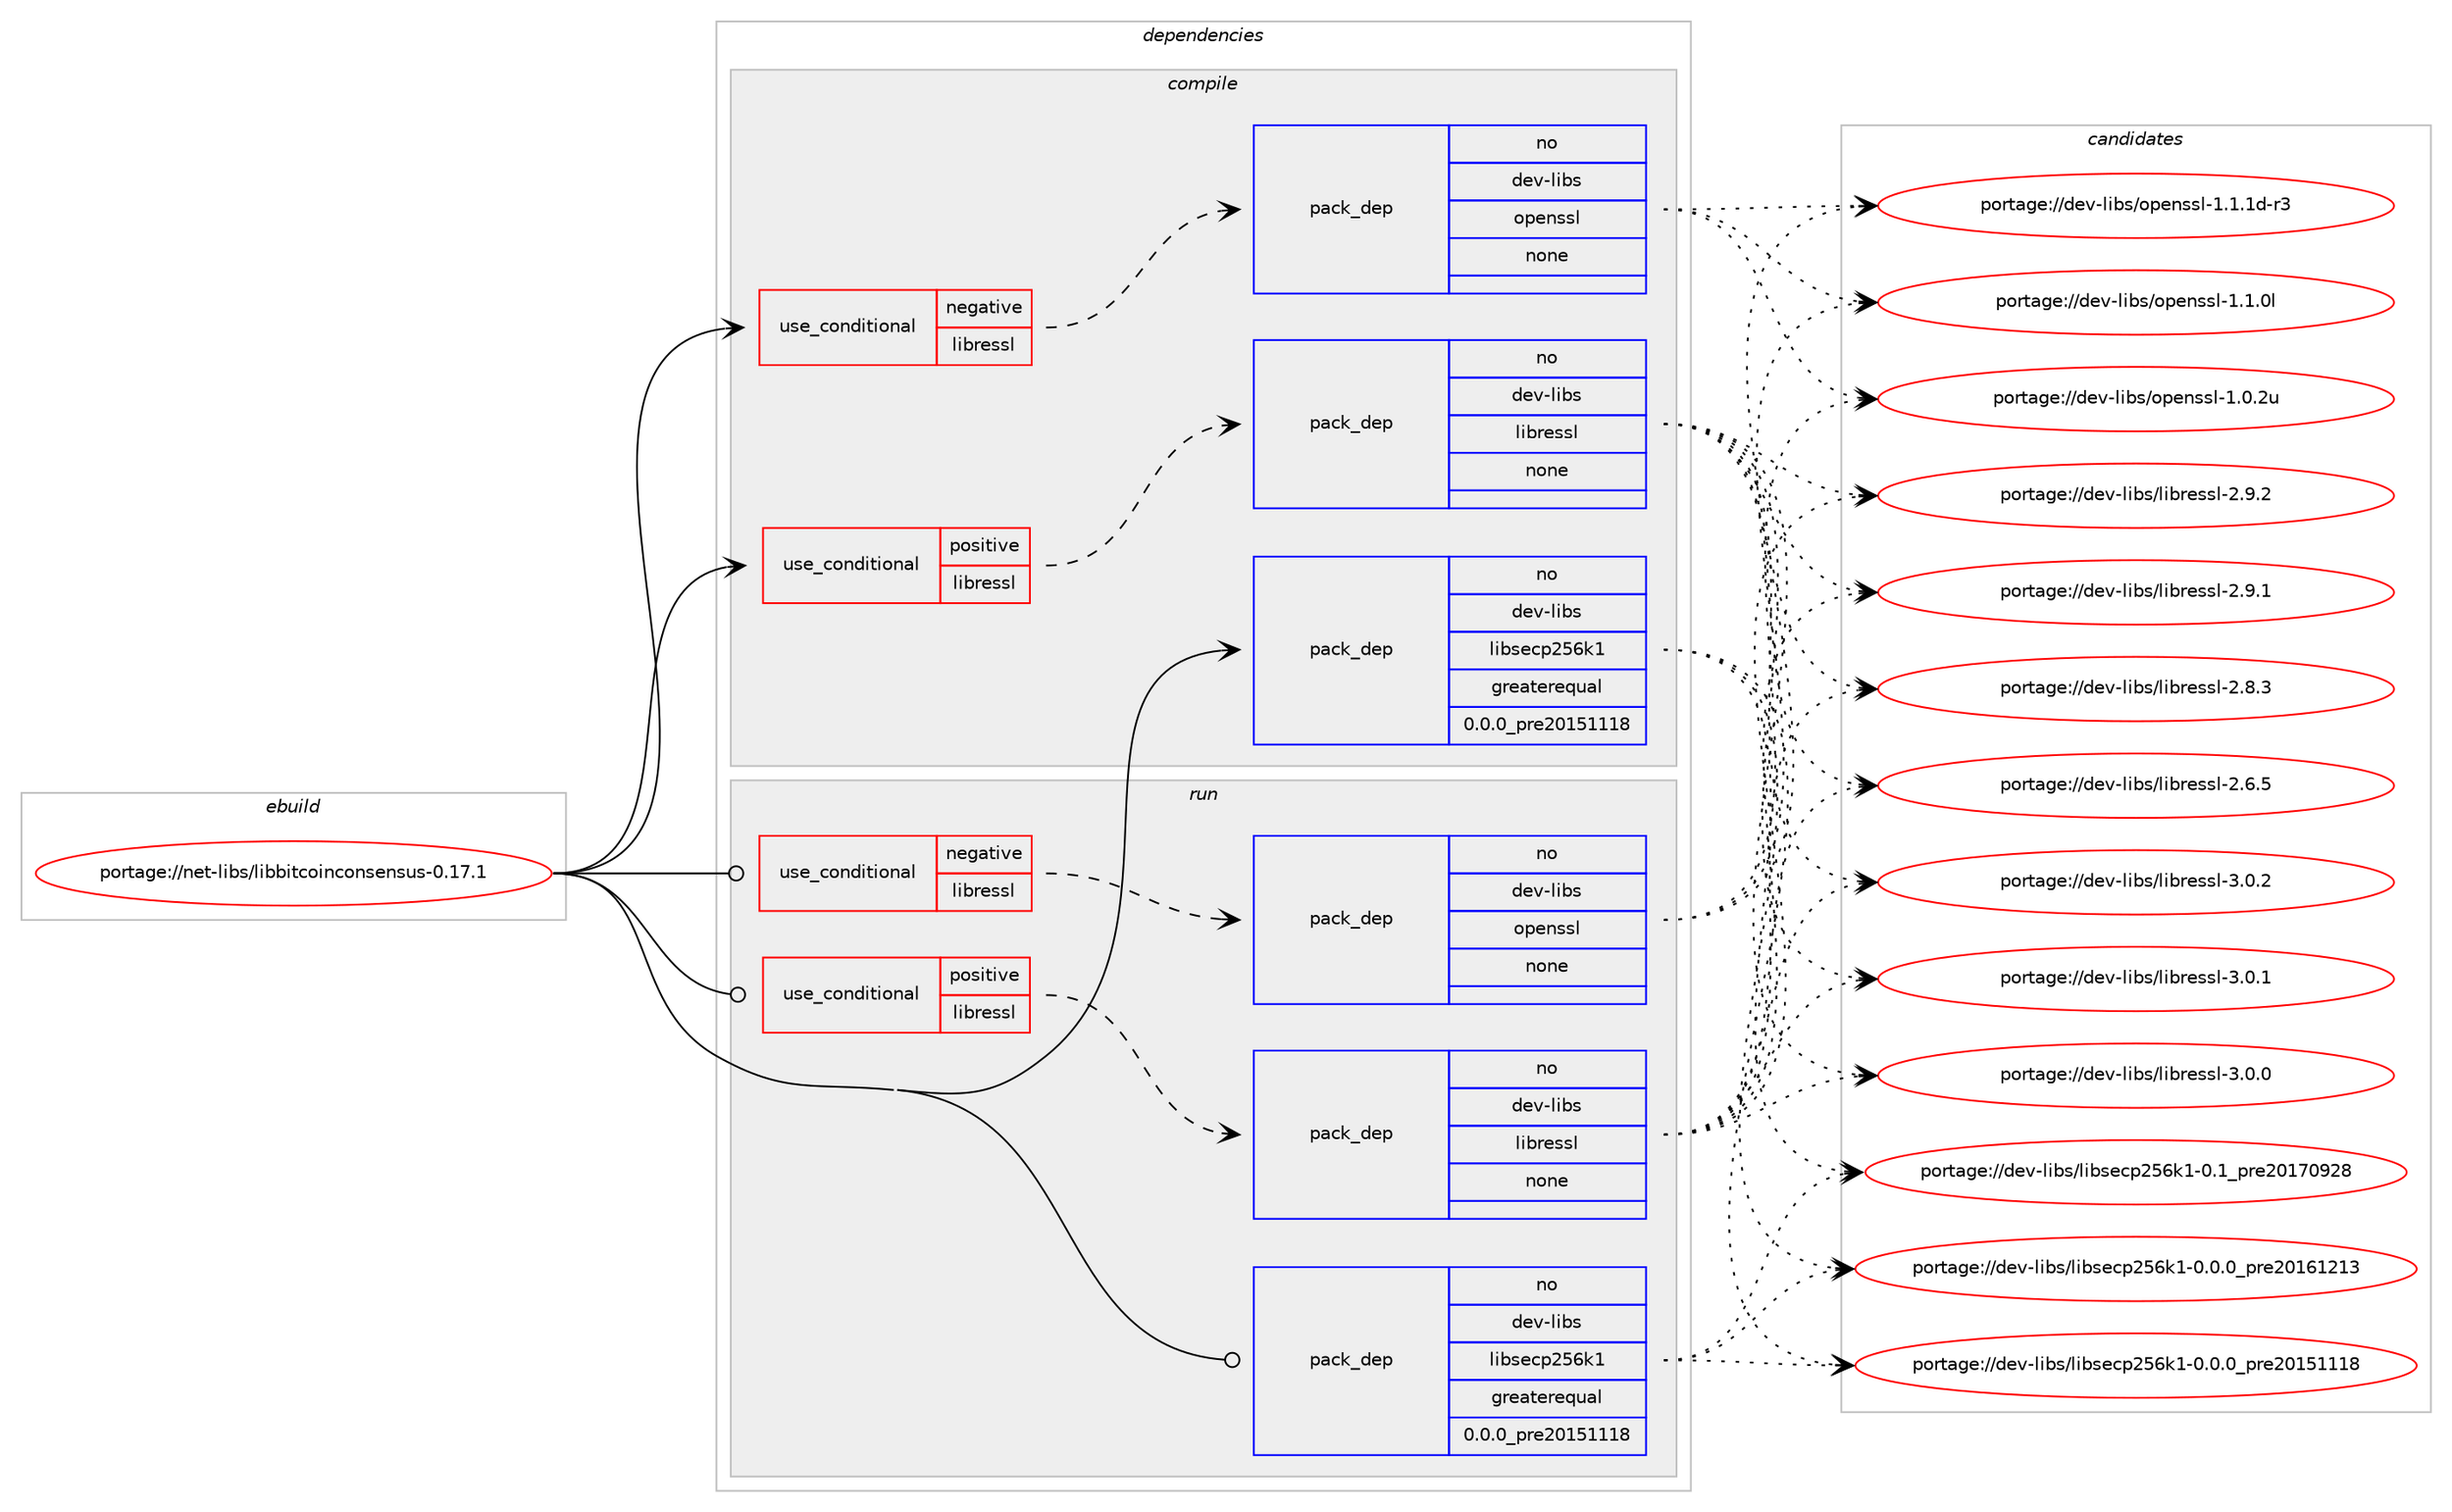 digraph prolog {

# *************
# Graph options
# *************

newrank=true;
concentrate=true;
compound=true;
graph [rankdir=LR,fontname=Helvetica,fontsize=10,ranksep=1.5];#, ranksep=2.5, nodesep=0.2];
edge  [arrowhead=vee];
node  [fontname=Helvetica,fontsize=10];

# **********
# The ebuild
# **********

subgraph cluster_leftcol {
color=gray;
rank=same;
label=<<i>ebuild</i>>;
id [label="portage://net-libs/libbitcoinconsensus-0.17.1", color=red, width=4, href="../net-libs/libbitcoinconsensus-0.17.1.svg"];
}

# ****************
# The dependencies
# ****************

subgraph cluster_midcol {
color=gray;
label=<<i>dependencies</i>>;
subgraph cluster_compile {
fillcolor="#eeeeee";
style=filled;
label=<<i>compile</i>>;
subgraph cond17275 {
dependency81557 [label=<<TABLE BORDER="0" CELLBORDER="1" CELLSPACING="0" CELLPADDING="4"><TR><TD ROWSPAN="3" CELLPADDING="10">use_conditional</TD></TR><TR><TD>negative</TD></TR><TR><TD>libressl</TD></TR></TABLE>>, shape=none, color=red];
subgraph pack62721 {
dependency81558 [label=<<TABLE BORDER="0" CELLBORDER="1" CELLSPACING="0" CELLPADDING="4" WIDTH="220"><TR><TD ROWSPAN="6" CELLPADDING="30">pack_dep</TD></TR><TR><TD WIDTH="110">no</TD></TR><TR><TD>dev-libs</TD></TR><TR><TD>openssl</TD></TR><TR><TD>none</TD></TR><TR><TD></TD></TR></TABLE>>, shape=none, color=blue];
}
dependency81557:e -> dependency81558:w [weight=20,style="dashed",arrowhead="vee"];
}
id:e -> dependency81557:w [weight=20,style="solid",arrowhead="vee"];
subgraph cond17276 {
dependency81559 [label=<<TABLE BORDER="0" CELLBORDER="1" CELLSPACING="0" CELLPADDING="4"><TR><TD ROWSPAN="3" CELLPADDING="10">use_conditional</TD></TR><TR><TD>positive</TD></TR><TR><TD>libressl</TD></TR></TABLE>>, shape=none, color=red];
subgraph pack62722 {
dependency81560 [label=<<TABLE BORDER="0" CELLBORDER="1" CELLSPACING="0" CELLPADDING="4" WIDTH="220"><TR><TD ROWSPAN="6" CELLPADDING="30">pack_dep</TD></TR><TR><TD WIDTH="110">no</TD></TR><TR><TD>dev-libs</TD></TR><TR><TD>libressl</TD></TR><TR><TD>none</TD></TR><TR><TD></TD></TR></TABLE>>, shape=none, color=blue];
}
dependency81559:e -> dependency81560:w [weight=20,style="dashed",arrowhead="vee"];
}
id:e -> dependency81559:w [weight=20,style="solid",arrowhead="vee"];
subgraph pack62723 {
dependency81561 [label=<<TABLE BORDER="0" CELLBORDER="1" CELLSPACING="0" CELLPADDING="4" WIDTH="220"><TR><TD ROWSPAN="6" CELLPADDING="30">pack_dep</TD></TR><TR><TD WIDTH="110">no</TD></TR><TR><TD>dev-libs</TD></TR><TR><TD>libsecp256k1</TD></TR><TR><TD>greaterequal</TD></TR><TR><TD>0.0.0_pre20151118</TD></TR></TABLE>>, shape=none, color=blue];
}
id:e -> dependency81561:w [weight=20,style="solid",arrowhead="vee"];
}
subgraph cluster_compileandrun {
fillcolor="#eeeeee";
style=filled;
label=<<i>compile and run</i>>;
}
subgraph cluster_run {
fillcolor="#eeeeee";
style=filled;
label=<<i>run</i>>;
subgraph cond17277 {
dependency81562 [label=<<TABLE BORDER="0" CELLBORDER="1" CELLSPACING="0" CELLPADDING="4"><TR><TD ROWSPAN="3" CELLPADDING="10">use_conditional</TD></TR><TR><TD>negative</TD></TR><TR><TD>libressl</TD></TR></TABLE>>, shape=none, color=red];
subgraph pack62724 {
dependency81563 [label=<<TABLE BORDER="0" CELLBORDER="1" CELLSPACING="0" CELLPADDING="4" WIDTH="220"><TR><TD ROWSPAN="6" CELLPADDING="30">pack_dep</TD></TR><TR><TD WIDTH="110">no</TD></TR><TR><TD>dev-libs</TD></TR><TR><TD>openssl</TD></TR><TR><TD>none</TD></TR><TR><TD></TD></TR></TABLE>>, shape=none, color=blue];
}
dependency81562:e -> dependency81563:w [weight=20,style="dashed",arrowhead="vee"];
}
id:e -> dependency81562:w [weight=20,style="solid",arrowhead="odot"];
subgraph cond17278 {
dependency81564 [label=<<TABLE BORDER="0" CELLBORDER="1" CELLSPACING="0" CELLPADDING="4"><TR><TD ROWSPAN="3" CELLPADDING="10">use_conditional</TD></TR><TR><TD>positive</TD></TR><TR><TD>libressl</TD></TR></TABLE>>, shape=none, color=red];
subgraph pack62725 {
dependency81565 [label=<<TABLE BORDER="0" CELLBORDER="1" CELLSPACING="0" CELLPADDING="4" WIDTH="220"><TR><TD ROWSPAN="6" CELLPADDING="30">pack_dep</TD></TR><TR><TD WIDTH="110">no</TD></TR><TR><TD>dev-libs</TD></TR><TR><TD>libressl</TD></TR><TR><TD>none</TD></TR><TR><TD></TD></TR></TABLE>>, shape=none, color=blue];
}
dependency81564:e -> dependency81565:w [weight=20,style="dashed",arrowhead="vee"];
}
id:e -> dependency81564:w [weight=20,style="solid",arrowhead="odot"];
subgraph pack62726 {
dependency81566 [label=<<TABLE BORDER="0" CELLBORDER="1" CELLSPACING="0" CELLPADDING="4" WIDTH="220"><TR><TD ROWSPAN="6" CELLPADDING="30">pack_dep</TD></TR><TR><TD WIDTH="110">no</TD></TR><TR><TD>dev-libs</TD></TR><TR><TD>libsecp256k1</TD></TR><TR><TD>greaterequal</TD></TR><TR><TD>0.0.0_pre20151118</TD></TR></TABLE>>, shape=none, color=blue];
}
id:e -> dependency81566:w [weight=20,style="solid",arrowhead="odot"];
}
}

# **************
# The candidates
# **************

subgraph cluster_choices {
rank=same;
color=gray;
label=<<i>candidates</i>>;

subgraph choice62721 {
color=black;
nodesep=1;
choice1001011184510810598115471111121011101151151084549464946491004511451 [label="portage://dev-libs/openssl-1.1.1d-r3", color=red, width=4,href="../dev-libs/openssl-1.1.1d-r3.svg"];
choice100101118451081059811547111112101110115115108454946494648108 [label="portage://dev-libs/openssl-1.1.0l", color=red, width=4,href="../dev-libs/openssl-1.1.0l.svg"];
choice100101118451081059811547111112101110115115108454946484650117 [label="portage://dev-libs/openssl-1.0.2u", color=red, width=4,href="../dev-libs/openssl-1.0.2u.svg"];
dependency81558:e -> choice1001011184510810598115471111121011101151151084549464946491004511451:w [style=dotted,weight="100"];
dependency81558:e -> choice100101118451081059811547111112101110115115108454946494648108:w [style=dotted,weight="100"];
dependency81558:e -> choice100101118451081059811547111112101110115115108454946484650117:w [style=dotted,weight="100"];
}
subgraph choice62722 {
color=black;
nodesep=1;
choice10010111845108105981154710810598114101115115108455146484650 [label="portage://dev-libs/libressl-3.0.2", color=red, width=4,href="../dev-libs/libressl-3.0.2.svg"];
choice10010111845108105981154710810598114101115115108455146484649 [label="portage://dev-libs/libressl-3.0.1", color=red, width=4,href="../dev-libs/libressl-3.0.1.svg"];
choice10010111845108105981154710810598114101115115108455146484648 [label="portage://dev-libs/libressl-3.0.0", color=red, width=4,href="../dev-libs/libressl-3.0.0.svg"];
choice10010111845108105981154710810598114101115115108455046574650 [label="portage://dev-libs/libressl-2.9.2", color=red, width=4,href="../dev-libs/libressl-2.9.2.svg"];
choice10010111845108105981154710810598114101115115108455046574649 [label="portage://dev-libs/libressl-2.9.1", color=red, width=4,href="../dev-libs/libressl-2.9.1.svg"];
choice10010111845108105981154710810598114101115115108455046564651 [label="portage://dev-libs/libressl-2.8.3", color=red, width=4,href="../dev-libs/libressl-2.8.3.svg"];
choice10010111845108105981154710810598114101115115108455046544653 [label="portage://dev-libs/libressl-2.6.5", color=red, width=4,href="../dev-libs/libressl-2.6.5.svg"];
dependency81560:e -> choice10010111845108105981154710810598114101115115108455146484650:w [style=dotted,weight="100"];
dependency81560:e -> choice10010111845108105981154710810598114101115115108455146484649:w [style=dotted,weight="100"];
dependency81560:e -> choice10010111845108105981154710810598114101115115108455146484648:w [style=dotted,weight="100"];
dependency81560:e -> choice10010111845108105981154710810598114101115115108455046574650:w [style=dotted,weight="100"];
dependency81560:e -> choice10010111845108105981154710810598114101115115108455046574649:w [style=dotted,weight="100"];
dependency81560:e -> choice10010111845108105981154710810598114101115115108455046564651:w [style=dotted,weight="100"];
dependency81560:e -> choice10010111845108105981154710810598114101115115108455046544653:w [style=dotted,weight="100"];
}
subgraph choice62723 {
color=black;
nodesep=1;
choice10010111845108105981154710810598115101991125053541074945484649951121141015048495548575056 [label="portage://dev-libs/libsecp256k1-0.1_pre20170928", color=red, width=4,href="../dev-libs/libsecp256k1-0.1_pre20170928.svg"];
choice100101118451081059811547108105981151019911250535410749454846484648951121141015048495449504951 [label="portage://dev-libs/libsecp256k1-0.0.0_pre20161213", color=red, width=4,href="../dev-libs/libsecp256k1-0.0.0_pre20161213.svg"];
choice100101118451081059811547108105981151019911250535410749454846484648951121141015048495349494956 [label="portage://dev-libs/libsecp256k1-0.0.0_pre20151118", color=red, width=4,href="../dev-libs/libsecp256k1-0.0.0_pre20151118.svg"];
dependency81561:e -> choice10010111845108105981154710810598115101991125053541074945484649951121141015048495548575056:w [style=dotted,weight="100"];
dependency81561:e -> choice100101118451081059811547108105981151019911250535410749454846484648951121141015048495449504951:w [style=dotted,weight="100"];
dependency81561:e -> choice100101118451081059811547108105981151019911250535410749454846484648951121141015048495349494956:w [style=dotted,weight="100"];
}
subgraph choice62724 {
color=black;
nodesep=1;
choice1001011184510810598115471111121011101151151084549464946491004511451 [label="portage://dev-libs/openssl-1.1.1d-r3", color=red, width=4,href="../dev-libs/openssl-1.1.1d-r3.svg"];
choice100101118451081059811547111112101110115115108454946494648108 [label="portage://dev-libs/openssl-1.1.0l", color=red, width=4,href="../dev-libs/openssl-1.1.0l.svg"];
choice100101118451081059811547111112101110115115108454946484650117 [label="portage://dev-libs/openssl-1.0.2u", color=red, width=4,href="../dev-libs/openssl-1.0.2u.svg"];
dependency81563:e -> choice1001011184510810598115471111121011101151151084549464946491004511451:w [style=dotted,weight="100"];
dependency81563:e -> choice100101118451081059811547111112101110115115108454946494648108:w [style=dotted,weight="100"];
dependency81563:e -> choice100101118451081059811547111112101110115115108454946484650117:w [style=dotted,weight="100"];
}
subgraph choice62725 {
color=black;
nodesep=1;
choice10010111845108105981154710810598114101115115108455146484650 [label="portage://dev-libs/libressl-3.0.2", color=red, width=4,href="../dev-libs/libressl-3.0.2.svg"];
choice10010111845108105981154710810598114101115115108455146484649 [label="portage://dev-libs/libressl-3.0.1", color=red, width=4,href="../dev-libs/libressl-3.0.1.svg"];
choice10010111845108105981154710810598114101115115108455146484648 [label="portage://dev-libs/libressl-3.0.0", color=red, width=4,href="../dev-libs/libressl-3.0.0.svg"];
choice10010111845108105981154710810598114101115115108455046574650 [label="portage://dev-libs/libressl-2.9.2", color=red, width=4,href="../dev-libs/libressl-2.9.2.svg"];
choice10010111845108105981154710810598114101115115108455046574649 [label="portage://dev-libs/libressl-2.9.1", color=red, width=4,href="../dev-libs/libressl-2.9.1.svg"];
choice10010111845108105981154710810598114101115115108455046564651 [label="portage://dev-libs/libressl-2.8.3", color=red, width=4,href="../dev-libs/libressl-2.8.3.svg"];
choice10010111845108105981154710810598114101115115108455046544653 [label="portage://dev-libs/libressl-2.6.5", color=red, width=4,href="../dev-libs/libressl-2.6.5.svg"];
dependency81565:e -> choice10010111845108105981154710810598114101115115108455146484650:w [style=dotted,weight="100"];
dependency81565:e -> choice10010111845108105981154710810598114101115115108455146484649:w [style=dotted,weight="100"];
dependency81565:e -> choice10010111845108105981154710810598114101115115108455146484648:w [style=dotted,weight="100"];
dependency81565:e -> choice10010111845108105981154710810598114101115115108455046574650:w [style=dotted,weight="100"];
dependency81565:e -> choice10010111845108105981154710810598114101115115108455046574649:w [style=dotted,weight="100"];
dependency81565:e -> choice10010111845108105981154710810598114101115115108455046564651:w [style=dotted,weight="100"];
dependency81565:e -> choice10010111845108105981154710810598114101115115108455046544653:w [style=dotted,weight="100"];
}
subgraph choice62726 {
color=black;
nodesep=1;
choice10010111845108105981154710810598115101991125053541074945484649951121141015048495548575056 [label="portage://dev-libs/libsecp256k1-0.1_pre20170928", color=red, width=4,href="../dev-libs/libsecp256k1-0.1_pre20170928.svg"];
choice100101118451081059811547108105981151019911250535410749454846484648951121141015048495449504951 [label="portage://dev-libs/libsecp256k1-0.0.0_pre20161213", color=red, width=4,href="../dev-libs/libsecp256k1-0.0.0_pre20161213.svg"];
choice100101118451081059811547108105981151019911250535410749454846484648951121141015048495349494956 [label="portage://dev-libs/libsecp256k1-0.0.0_pre20151118", color=red, width=4,href="../dev-libs/libsecp256k1-0.0.0_pre20151118.svg"];
dependency81566:e -> choice10010111845108105981154710810598115101991125053541074945484649951121141015048495548575056:w [style=dotted,weight="100"];
dependency81566:e -> choice100101118451081059811547108105981151019911250535410749454846484648951121141015048495449504951:w [style=dotted,weight="100"];
dependency81566:e -> choice100101118451081059811547108105981151019911250535410749454846484648951121141015048495349494956:w [style=dotted,weight="100"];
}
}

}
